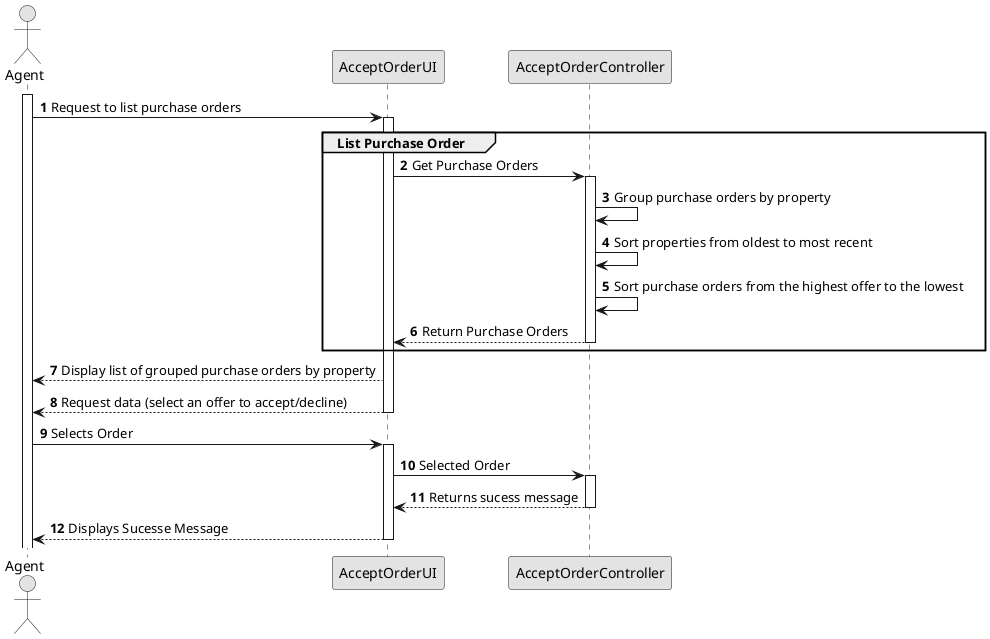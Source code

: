 @startuml
skinparam monochrome true
skinparam packageStyle rectangle
skinparam shadowing false

autonumber

'hide footbox
actor "Agent" as ag
participant "AcceptOrderUI" as UI
participant "AcceptOrderController" as CTRL

activate ag

    ag -> UI : Request to list purchase orders
    activate UI

group List Purchase Order
    UI -> CTRL : Get Purchase Orders
    activate CTRL


    CTRL -> CTRL: Group purchase orders by property
    CTRL -> CTRL: Sort properties from oldest to most recent
    CTRL -> CTRL: Sort purchase orders from the highest offer to the lowest

    CTRL --> UI: Return Purchase Orders
    deactivate CTRL
end group

    UI --> ag : Display list of grouped purchase orders by property

    UI --> ag: Request data (select an offer to accept/decline)
    deactivate UI

    ag -> UI: Selects Order
    activate UI

    UI->CTRL: Selected Order
    activate CTRL

CTRL --> UI: Returns sucess message
deactivate CTRL
UI-->ag: Displays Sucesse Message
deactivate UI

@enduml
